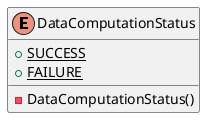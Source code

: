 @startuml

    enum DataComputationStatus {
        {static} +SUCCESS
        {static} +FAILURE
        -DataComputationStatus()
    }

@enduml
